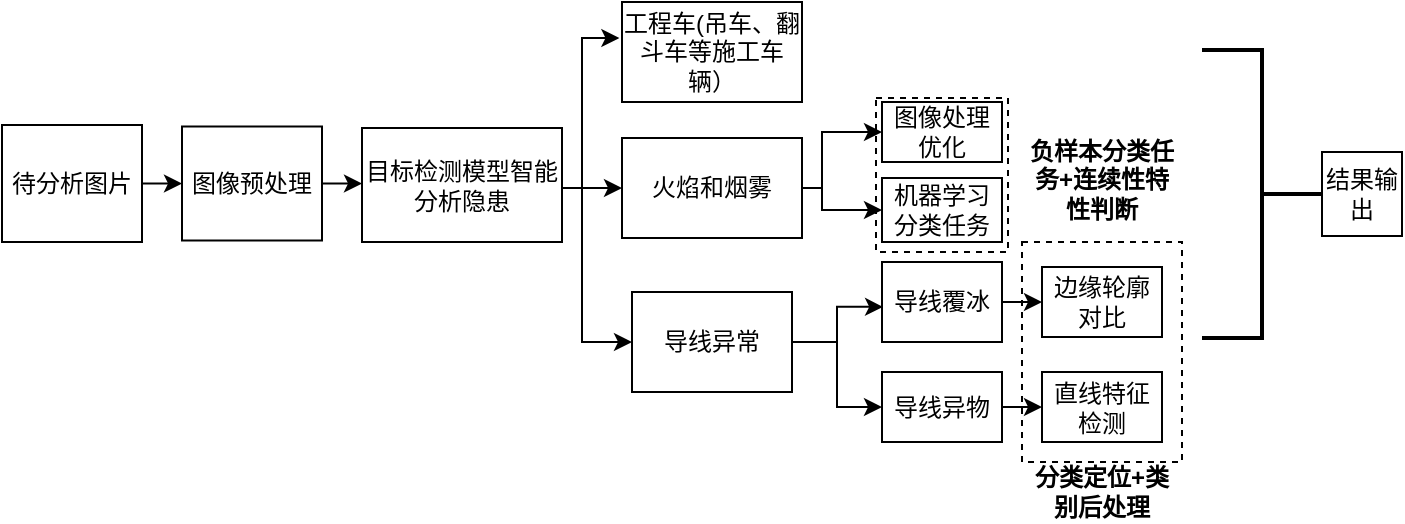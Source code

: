 <mxfile version="16.2.1" type="github">
  <diagram id="psgmNq1rA_GEdRd8kRlt" name="Page-1">
    <mxGraphModel dx="506" dy="258" grid="0" gridSize="10" guides="0" tooltips="1" connect="0" arrows="0" fold="1" page="0" pageScale="1" pageWidth="1920" pageHeight="1200" math="0" shadow="0">
      <root>
        <mxCell id="0" />
        <mxCell id="1" parent="0" />
        <mxCell id="7txPE55cqC671jvcs88a-4" style="edgeStyle=orthogonalEdgeStyle;rounded=0;orthogonalLoop=1;jettySize=auto;html=1;exitX=1;exitY=0.5;exitDx=0;exitDy=0;entryX=0;entryY=0.5;entryDx=0;entryDy=0;" parent="1" source="7txPE55cqC671jvcs88a-1" target="7txPE55cqC671jvcs88a-2" edge="1">
          <mxGeometry relative="1" as="geometry" />
        </mxCell>
        <mxCell id="7txPE55cqC671jvcs88a-1" value="待分析图片" style="rounded=0;whiteSpace=wrap;html=1;" parent="1" vertex="1">
          <mxGeometry x="170" y="441.5" width="70" height="58.5" as="geometry" />
        </mxCell>
        <mxCell id="7txPE55cqC671jvcs88a-5" style="edgeStyle=orthogonalEdgeStyle;rounded=0;orthogonalLoop=1;jettySize=auto;html=1;exitX=1;exitY=0.5;exitDx=0;exitDy=0;" parent="1" source="7txPE55cqC671jvcs88a-2" target="7txPE55cqC671jvcs88a-3" edge="1">
          <mxGeometry relative="1" as="geometry" />
        </mxCell>
        <mxCell id="7txPE55cqC671jvcs88a-2" value="图像预处理" style="rounded=0;whiteSpace=wrap;html=1;" parent="1" vertex="1">
          <mxGeometry x="260" y="442.25" width="70" height="57" as="geometry" />
        </mxCell>
        <mxCell id="7txPE55cqC671jvcs88a-11" style="edgeStyle=orthogonalEdgeStyle;rounded=0;orthogonalLoop=1;jettySize=auto;html=1;exitX=1;exitY=0.5;exitDx=0;exitDy=0;entryX=-0.015;entryY=0.366;entryDx=0;entryDy=0;entryPerimeter=0;" parent="1" source="7txPE55cqC671jvcs88a-3" target="7txPE55cqC671jvcs88a-6" edge="1">
          <mxGeometry relative="1" as="geometry">
            <Array as="points">
              <mxPoint x="450" y="473" />
              <mxPoint x="460" y="473" />
              <mxPoint x="460" y="398" />
              <mxPoint x="479" y="398" />
            </Array>
          </mxGeometry>
        </mxCell>
        <mxCell id="7txPE55cqC671jvcs88a-20" style="edgeStyle=orthogonalEdgeStyle;rounded=0;orthogonalLoop=1;jettySize=auto;html=1;exitX=1;exitY=0.5;exitDx=0;exitDy=0;entryX=0;entryY=0.5;entryDx=0;entryDy=0;" parent="1" source="7txPE55cqC671jvcs88a-3" target="7txPE55cqC671jvcs88a-7" edge="1">
          <mxGeometry relative="1" as="geometry">
            <Array as="points">
              <mxPoint x="450" y="473" />
            </Array>
          </mxGeometry>
        </mxCell>
        <mxCell id="7txPE55cqC671jvcs88a-21" style="edgeStyle=orthogonalEdgeStyle;rounded=0;orthogonalLoop=1;jettySize=auto;html=1;exitX=1;exitY=0.5;exitDx=0;exitDy=0;entryX=0;entryY=0.5;entryDx=0;entryDy=0;" parent="1" source="7txPE55cqC671jvcs88a-3" target="7txPE55cqC671jvcs88a-8" edge="1">
          <mxGeometry relative="1" as="geometry">
            <Array as="points">
              <mxPoint x="460" y="473" />
              <mxPoint x="460" y="550" />
            </Array>
          </mxGeometry>
        </mxCell>
        <mxCell id="7txPE55cqC671jvcs88a-3" value="目标检测模型智能分析隐患" style="rounded=0;whiteSpace=wrap;html=1;" parent="1" vertex="1">
          <mxGeometry x="350" y="443" width="100" height="57" as="geometry" />
        </mxCell>
        <mxCell id="7txPE55cqC671jvcs88a-6" value="工程车(吊车、翻斗车等施工车辆）" style="rounded=0;whiteSpace=wrap;html=1;" parent="1" vertex="1">
          <mxGeometry x="480" y="380" width="90" height="50" as="geometry" />
        </mxCell>
        <mxCell id="7txPE55cqC671jvcs88a-24" style="edgeStyle=orthogonalEdgeStyle;rounded=0;orthogonalLoop=1;jettySize=auto;html=1;exitX=1;exitY=0.5;exitDx=0;exitDy=0;entryX=0;entryY=0.5;entryDx=0;entryDy=0;" parent="1" source="7txPE55cqC671jvcs88a-7" target="7txPE55cqC671jvcs88a-23" edge="1">
          <mxGeometry relative="1" as="geometry">
            <Array as="points">
              <mxPoint x="580" y="473" />
              <mxPoint x="580" y="484" />
            </Array>
          </mxGeometry>
        </mxCell>
        <mxCell id="7txPE55cqC671jvcs88a-25" style="edgeStyle=orthogonalEdgeStyle;rounded=0;orthogonalLoop=1;jettySize=auto;html=1;exitX=1;exitY=0.5;exitDx=0;exitDy=0;entryX=0;entryY=0.5;entryDx=0;entryDy=0;" parent="1" source="7txPE55cqC671jvcs88a-7" target="7txPE55cqC671jvcs88a-22" edge="1">
          <mxGeometry relative="1" as="geometry">
            <Array as="points">
              <mxPoint x="580" y="473" />
              <mxPoint x="580" y="445" />
            </Array>
          </mxGeometry>
        </mxCell>
        <mxCell id="7txPE55cqC671jvcs88a-7" value="火焰和烟雾" style="rounded=0;whiteSpace=wrap;html=1;" parent="1" vertex="1">
          <mxGeometry x="480" y="448" width="90" height="50" as="geometry" />
        </mxCell>
        <mxCell id="7txPE55cqC671jvcs88a-18" style="edgeStyle=orthogonalEdgeStyle;rounded=0;orthogonalLoop=1;jettySize=auto;html=1;exitX=1;exitY=0.5;exitDx=0;exitDy=0;entryX=0.009;entryY=0.561;entryDx=0;entryDy=0;entryPerimeter=0;" parent="1" source="7txPE55cqC671jvcs88a-8" target="7txPE55cqC671jvcs88a-14" edge="1">
          <mxGeometry relative="1" as="geometry" />
        </mxCell>
        <mxCell id="7txPE55cqC671jvcs88a-19" style="edgeStyle=orthogonalEdgeStyle;rounded=0;orthogonalLoop=1;jettySize=auto;html=1;exitX=1;exitY=0.5;exitDx=0;exitDy=0;entryX=0;entryY=0.5;entryDx=0;entryDy=0;" parent="1" source="7txPE55cqC671jvcs88a-8" target="7txPE55cqC671jvcs88a-15" edge="1">
          <mxGeometry relative="1" as="geometry" />
        </mxCell>
        <mxCell id="7txPE55cqC671jvcs88a-8" value="导线异常" style="rounded=0;whiteSpace=wrap;html=1;" parent="1" vertex="1">
          <mxGeometry x="485" y="525" width="80" height="50" as="geometry" />
        </mxCell>
        <mxCell id="7txPE55cqC671jvcs88a-32" style="edgeStyle=orthogonalEdgeStyle;rounded=0;orthogonalLoop=1;jettySize=auto;html=1;exitX=1;exitY=0.5;exitDx=0;exitDy=0;entryX=0;entryY=0.5;entryDx=0;entryDy=0;" parent="1" source="7txPE55cqC671jvcs88a-14" target="7txPE55cqC671jvcs88a-29" edge="1">
          <mxGeometry relative="1" as="geometry" />
        </mxCell>
        <mxCell id="7txPE55cqC671jvcs88a-14" value="导线覆冰" style="rounded=0;whiteSpace=wrap;html=1;" parent="1" vertex="1">
          <mxGeometry x="610" y="510" width="60" height="40" as="geometry" />
        </mxCell>
        <mxCell id="7txPE55cqC671jvcs88a-30" style="edgeStyle=orthogonalEdgeStyle;rounded=0;orthogonalLoop=1;jettySize=auto;html=1;exitX=1;exitY=0.5;exitDx=0;exitDy=0;entryX=0;entryY=0.5;entryDx=0;entryDy=0;" parent="1" source="7txPE55cqC671jvcs88a-15" target="7txPE55cqC671jvcs88a-28" edge="1">
          <mxGeometry relative="1" as="geometry" />
        </mxCell>
        <mxCell id="7txPE55cqC671jvcs88a-15" value="导线异物" style="rounded=0;whiteSpace=wrap;html=1;" parent="1" vertex="1">
          <mxGeometry x="610" y="565" width="60" height="35" as="geometry" />
        </mxCell>
        <mxCell id="7txPE55cqC671jvcs88a-22" value="图像处理优化" style="rounded=0;whiteSpace=wrap;html=1;" parent="1" vertex="1">
          <mxGeometry x="610" y="430" width="60" height="30" as="geometry" />
        </mxCell>
        <mxCell id="7txPE55cqC671jvcs88a-23" value="机器学习分类任务" style="rounded=0;whiteSpace=wrap;html=1;" parent="1" vertex="1">
          <mxGeometry x="610" y="468" width="60" height="32" as="geometry" />
        </mxCell>
        <mxCell id="7txPE55cqC671jvcs88a-28" value="直线特征检测" style="rounded=0;whiteSpace=wrap;html=1;" parent="1" vertex="1">
          <mxGeometry x="690" y="565" width="60" height="35" as="geometry" />
        </mxCell>
        <mxCell id="7txPE55cqC671jvcs88a-29" value="边缘轮廓对比" style="rounded=0;whiteSpace=wrap;html=1;" parent="1" vertex="1">
          <mxGeometry x="690" y="512.5" width="60" height="35" as="geometry" />
        </mxCell>
        <mxCell id="7txPE55cqC671jvcs88a-33" value="" style="rounded=0;whiteSpace=wrap;html=1;dashed=1;fillColor=none;" parent="1" vertex="1">
          <mxGeometry x="680" y="500" width="80" height="110" as="geometry" />
        </mxCell>
        <mxCell id="7txPE55cqC671jvcs88a-35" value="&lt;b&gt;分类定位+类别后处理&lt;/b&gt;" style="text;html=1;strokeColor=none;fillColor=none;align=center;verticalAlign=middle;whiteSpace=wrap;rounded=0;dashed=1;" parent="1" vertex="1">
          <mxGeometry x="680" y="610" width="80" height="30" as="geometry" />
        </mxCell>
        <mxCell id="7txPE55cqC671jvcs88a-36" value="" style="rounded=0;whiteSpace=wrap;html=1;dashed=1;fillColor=none;" parent="1" vertex="1">
          <mxGeometry x="607" y="428" width="66" height="77" as="geometry" />
        </mxCell>
        <mxCell id="7txPE55cqC671jvcs88a-37" value="&lt;b&gt;负样本分类任务+连续性特性判断&lt;/b&gt;" style="text;html=1;strokeColor=none;fillColor=none;align=center;verticalAlign=middle;whiteSpace=wrap;rounded=0;dashed=1;" parent="1" vertex="1">
          <mxGeometry x="680" y="448" width="80" height="42" as="geometry" />
        </mxCell>
        <mxCell id="7txPE55cqC671jvcs88a-38" value="结果输出" style="rounded=0;whiteSpace=wrap;html=1;fillColor=none;" parent="1" vertex="1">
          <mxGeometry x="830" y="455" width="40" height="42" as="geometry" />
        </mxCell>
        <mxCell id="7txPE55cqC671jvcs88a-40" value="" style="strokeWidth=2;html=1;shape=mxgraph.flowchart.annotation_2;align=left;labelPosition=right;pointerEvents=1;fillColor=none;rotation=-180;" parent="1" vertex="1">
          <mxGeometry x="770" y="404" width="60" height="144" as="geometry" />
        </mxCell>
      </root>
    </mxGraphModel>
  </diagram>
</mxfile>
